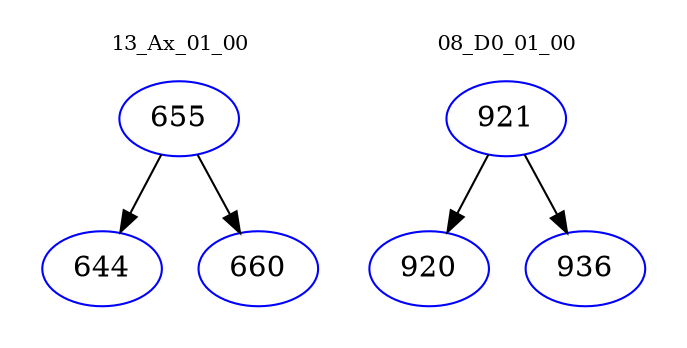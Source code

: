 digraph{
subgraph cluster_0 {
color = white
label = "13_Ax_01_00";
fontsize=10;
T0_655 [label="655", color="blue"]
T0_655 -> T0_644 [color="black"]
T0_644 [label="644", color="blue"]
T0_655 -> T0_660 [color="black"]
T0_660 [label="660", color="blue"]
}
subgraph cluster_1 {
color = white
label = "08_D0_01_00";
fontsize=10;
T1_921 [label="921", color="blue"]
T1_921 -> T1_920 [color="black"]
T1_920 [label="920", color="blue"]
T1_921 -> T1_936 [color="black"]
T1_936 [label="936", color="blue"]
}
}
